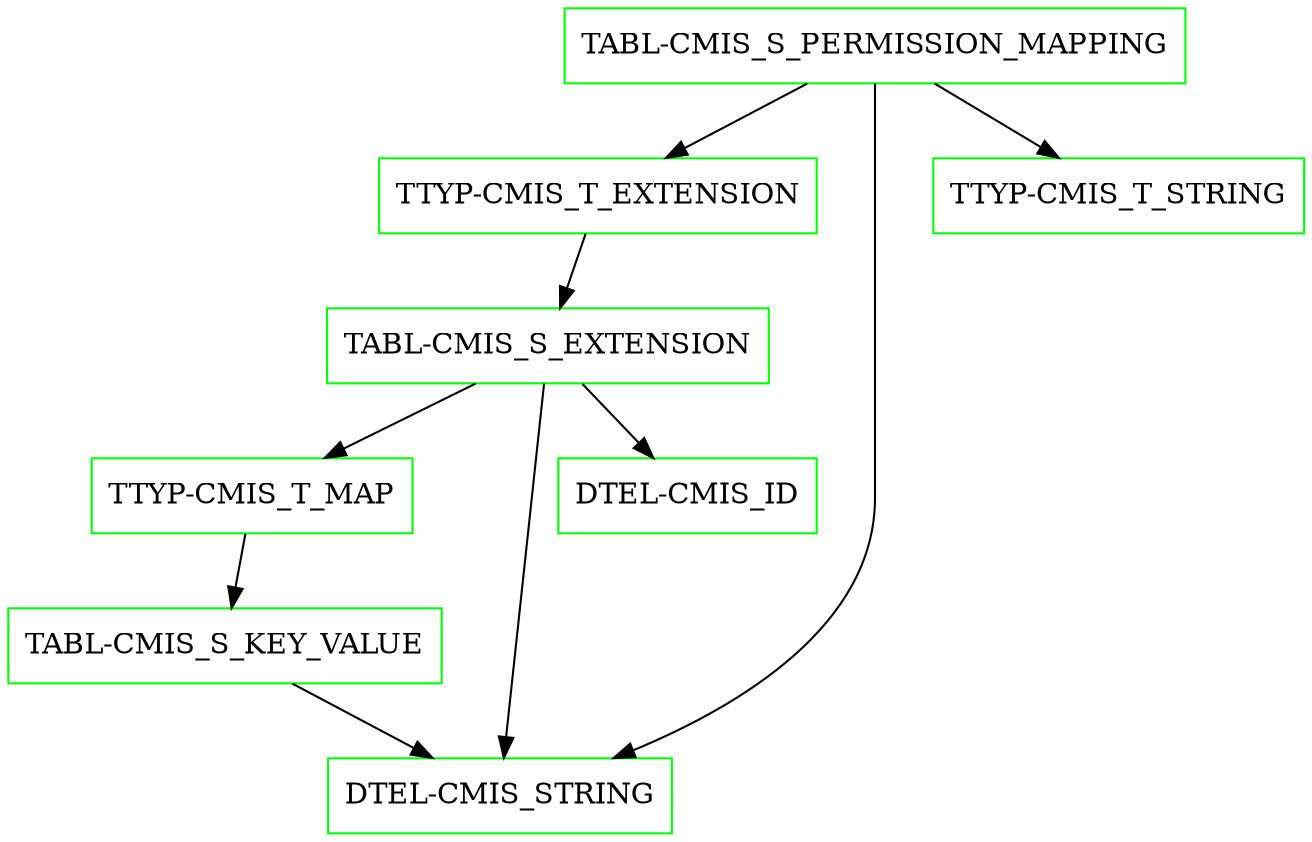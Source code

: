 digraph G {
  "TABL-CMIS_S_PERMISSION_MAPPING" [shape=box,color=green];
  "TTYP-CMIS_T_EXTENSION" [shape=box,color=green,URL="./TTYP_CMIS_T_EXTENSION.html"];
  "TABL-CMIS_S_EXTENSION" [shape=box,color=green,URL="./TABL_CMIS_S_EXTENSION.html"];
  "TTYP-CMIS_T_MAP" [shape=box,color=green,URL="./TTYP_CMIS_T_MAP.html"];
  "TABL-CMIS_S_KEY_VALUE" [shape=box,color=green,URL="./TABL_CMIS_S_KEY_VALUE.html"];
  "DTEL-CMIS_STRING" [shape=box,color=green,URL="./DTEL_CMIS_STRING.html"];
  "DTEL-CMIS_ID" [shape=box,color=green,URL="./DTEL_CMIS_ID.html"];
  "TTYP-CMIS_T_STRING" [shape=box,color=green,URL="./TTYP_CMIS_T_STRING.html"];
  "TABL-CMIS_S_PERMISSION_MAPPING" -> "DTEL-CMIS_STRING";
  "TABL-CMIS_S_PERMISSION_MAPPING" -> "TTYP-CMIS_T_STRING";
  "TABL-CMIS_S_PERMISSION_MAPPING" -> "TTYP-CMIS_T_EXTENSION";
  "TTYP-CMIS_T_EXTENSION" -> "TABL-CMIS_S_EXTENSION";
  "TABL-CMIS_S_EXTENSION" -> "DTEL-CMIS_ID";
  "TABL-CMIS_S_EXTENSION" -> "DTEL-CMIS_STRING";
  "TABL-CMIS_S_EXTENSION" -> "TTYP-CMIS_T_MAP";
  "TTYP-CMIS_T_MAP" -> "TABL-CMIS_S_KEY_VALUE";
  "TABL-CMIS_S_KEY_VALUE" -> "DTEL-CMIS_STRING";
}
